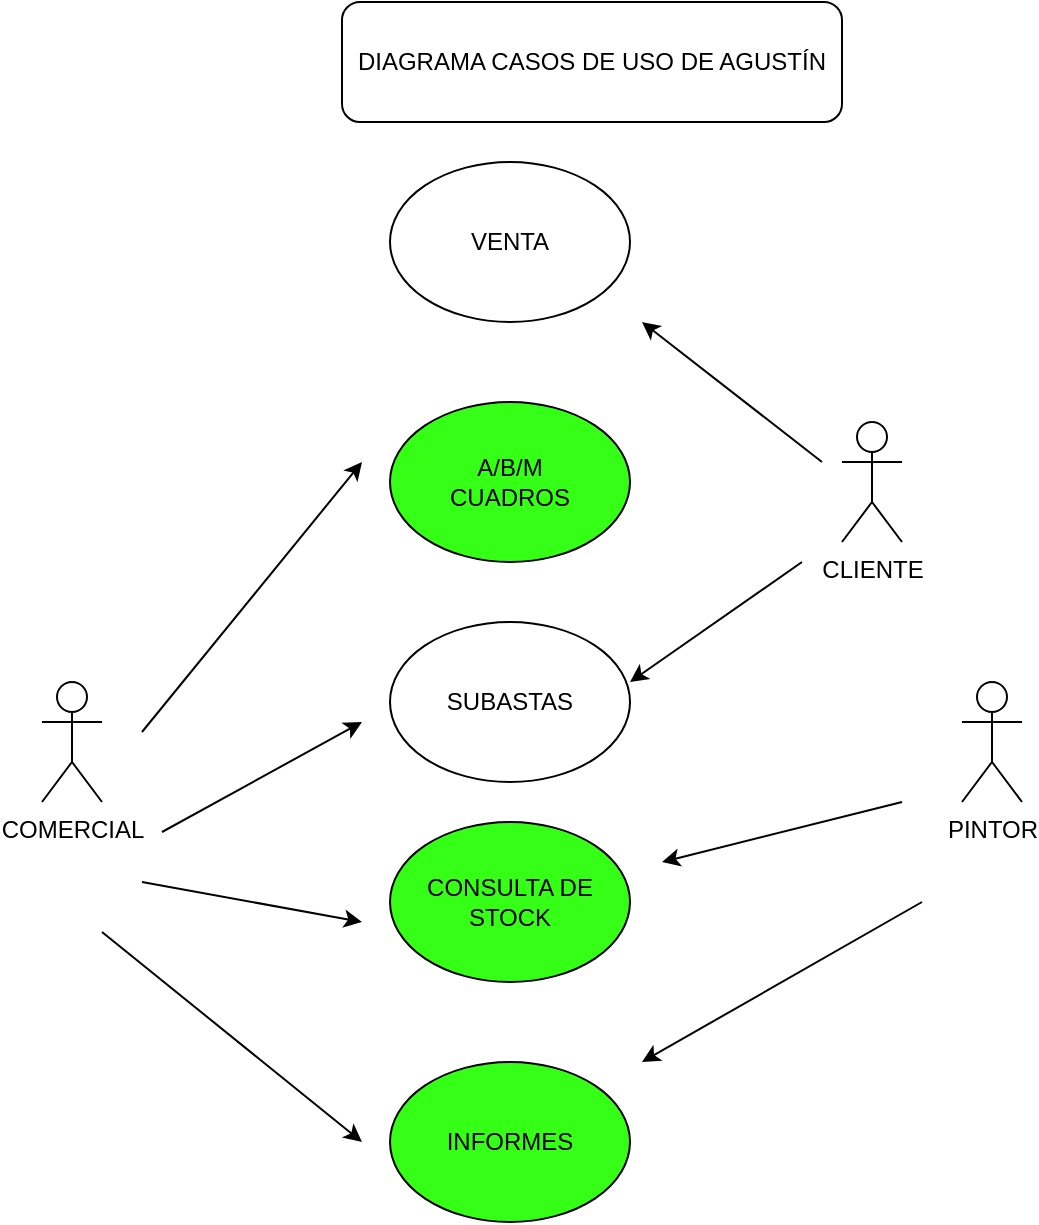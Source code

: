 <mxfile version="14.6.13" type="device"><diagram id="XKtPnc9nb51PSNb0anEr" name="Página-1"><mxGraphModel dx="1326" dy="806" grid="1" gridSize="10" guides="1" tooltips="1" connect="1" arrows="1" fold="1" page="1" pageScale="1" pageWidth="827" pageHeight="1169" math="0" shadow="0"><root><mxCell id="0"/><mxCell id="1" parent="0"/><mxCell id="OPHwG84GrEYzs4ePJwbn-1" value="COMERCIAL" style="shape=umlActor;verticalLabelPosition=bottom;verticalAlign=top;html=1;outlineConnect=0;" vertex="1" parent="1"><mxGeometry x="120" y="350" width="30" height="60" as="geometry"/></mxCell><mxCell id="OPHwG84GrEYzs4ePJwbn-2" value="A/B/M&lt;br&gt;CUADROS&lt;br&gt;" style="ellipse;whiteSpace=wrap;html=1;fillColor=#36FF17;" vertex="1" parent="1"><mxGeometry x="294" y="210" width="120" height="80" as="geometry"/></mxCell><mxCell id="OPHwG84GrEYzs4ePJwbn-3" value="SUBASTAS" style="ellipse;whiteSpace=wrap;html=1;" vertex="1" parent="1"><mxGeometry x="294" y="320" width="120" height="80" as="geometry"/></mxCell><mxCell id="OPHwG84GrEYzs4ePJwbn-4" value="CONSULTA DE STOCK" style="ellipse;whiteSpace=wrap;html=1;fillColor=#36FF17;" vertex="1" parent="1"><mxGeometry x="294" y="420" width="120" height="80" as="geometry"/></mxCell><mxCell id="OPHwG84GrEYzs4ePJwbn-5" value="INFORMES" style="ellipse;whiteSpace=wrap;html=1;fillColor=#36FF17;" vertex="1" parent="1"><mxGeometry x="294" y="540" width="120" height="80" as="geometry"/></mxCell><mxCell id="OPHwG84GrEYzs4ePJwbn-6" value="" style="endArrow=classic;html=1;" edge="1" parent="1"><mxGeometry width="50" height="50" relative="1" as="geometry"><mxPoint x="170" y="375" as="sourcePoint"/><mxPoint x="280" y="240" as="targetPoint"/></mxGeometry></mxCell><mxCell id="OPHwG84GrEYzs4ePJwbn-7" value="" style="endArrow=classic;html=1;" edge="1" parent="1"><mxGeometry width="50" height="50" relative="1" as="geometry"><mxPoint x="180" y="425" as="sourcePoint"/><mxPoint x="280" y="370" as="targetPoint"/></mxGeometry></mxCell><mxCell id="OPHwG84GrEYzs4ePJwbn-8" value="" style="endArrow=classic;html=1;" edge="1" parent="1"><mxGeometry width="50" height="50" relative="1" as="geometry"><mxPoint x="170" y="450" as="sourcePoint"/><mxPoint x="280" y="470" as="targetPoint"/></mxGeometry></mxCell><mxCell id="OPHwG84GrEYzs4ePJwbn-9" value="" style="endArrow=classic;html=1;" edge="1" parent="1"><mxGeometry width="50" height="50" relative="1" as="geometry"><mxPoint x="150" y="475" as="sourcePoint"/><mxPoint x="280" y="580" as="targetPoint"/></mxGeometry></mxCell><mxCell id="OPHwG84GrEYzs4ePJwbn-10" value="PINTOR" style="shape=umlActor;verticalLabelPosition=bottom;verticalAlign=top;html=1;outlineConnect=0;" vertex="1" parent="1"><mxGeometry x="580" y="350" width="30" height="60" as="geometry"/></mxCell><mxCell id="OPHwG84GrEYzs4ePJwbn-11" value="" style="endArrow=classic;html=1;" edge="1" parent="1"><mxGeometry width="50" height="50" relative="1" as="geometry"><mxPoint x="550" y="410" as="sourcePoint"/><mxPoint x="430" y="440" as="targetPoint"/></mxGeometry></mxCell><mxCell id="OPHwG84GrEYzs4ePJwbn-12" value="" style="endArrow=classic;html=1;" edge="1" parent="1"><mxGeometry width="50" height="50" relative="1" as="geometry"><mxPoint x="560" y="460" as="sourcePoint"/><mxPoint x="420" y="540" as="targetPoint"/></mxGeometry></mxCell><mxCell id="OPHwG84GrEYzs4ePJwbn-13" value="CLIENTE" style="shape=umlActor;verticalLabelPosition=bottom;verticalAlign=top;html=1;outlineConnect=0;" vertex="1" parent="1"><mxGeometry x="520" y="220" width="30" height="60" as="geometry"/></mxCell><mxCell id="OPHwG84GrEYzs4ePJwbn-14" value="" style="endArrow=classic;html=1;" edge="1" parent="1"><mxGeometry width="50" height="50" relative="1" as="geometry"><mxPoint x="500" y="290" as="sourcePoint"/><mxPoint x="414" y="350" as="targetPoint"/></mxGeometry></mxCell><mxCell id="OPHwG84GrEYzs4ePJwbn-15" value="VENTA" style="ellipse;whiteSpace=wrap;html=1;" vertex="1" parent="1"><mxGeometry x="294" y="90" width="120" height="80" as="geometry"/></mxCell><mxCell id="OPHwG84GrEYzs4ePJwbn-16" value="" style="endArrow=classic;html=1;" edge="1" parent="1"><mxGeometry width="50" height="50" relative="1" as="geometry"><mxPoint x="510" y="240" as="sourcePoint"/><mxPoint x="420" y="170" as="targetPoint"/></mxGeometry></mxCell><mxCell id="OPHwG84GrEYzs4ePJwbn-17" value="DIAGRAMA CASOS DE USO DE AGUSTÍN" style="rounded=1;whiteSpace=wrap;html=1;" vertex="1" parent="1"><mxGeometry x="270" y="10" width="250" height="60" as="geometry"/></mxCell></root></mxGraphModel></diagram></mxfile>